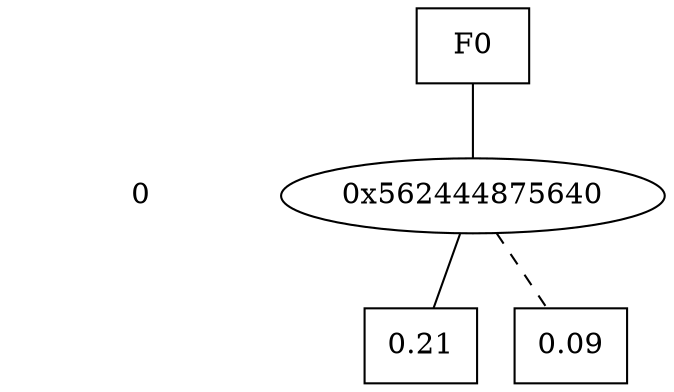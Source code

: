 digraph "DD" {
size = "7.5,10"
center = true;
edge [dir = none];
{ node [shape = plaintext];
  edge [style = invis];
  "CONST NODES" [style = invis];
" 0 " -> "CONST NODES"; 
}
{ rank = same; node [shape = box]; edge [style = invis];
"F0"; }
{ rank = same; " 0 ";
"0x562444875640";
}
{ rank = same; "CONST NODES";
{ node [shape = box]; "0x5624448755e0";
"0x562444875600";
}
}
"F0" -> "0x562444875640" [style = solid];
"0x562444875640" -> "0x5624448755e0";
"0x562444875640" -> "0x562444875600" [style = dashed];
"0x5624448755e0" [label = "0.21"];
"0x562444875600" [label = "0.09"];
}
